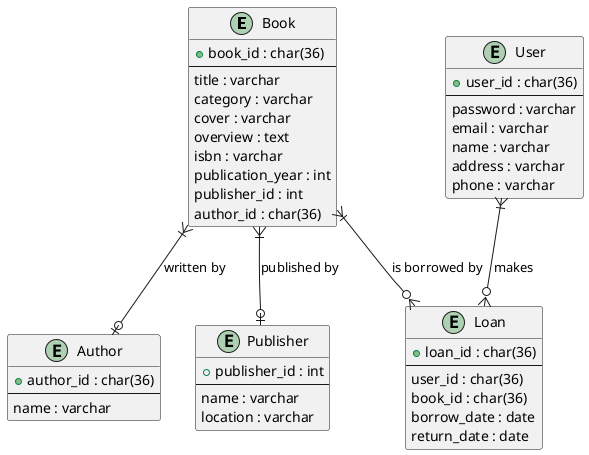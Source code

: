 @startuml

entity "Book" {
  + book_id : char(36)
  --
  title : varchar
  category : varchar
  cover : varchar
  overview : text
  isbn : varchar
  publication_year : int
  publisher_id : int
  author_id : char(36)
}

entity "Author" {
  + author_id : char(36)
  --
  name : varchar
}

entity "Publisher" {
  + publisher_id : int
  --
  name : varchar
  location : varchar
}

entity "User" {
  + user_id : char(36)
  --
  password : varchar
  email : varchar
  name : varchar
  address : varchar
  phone : varchar
}

entity "Loan" {
  + loan_id : char(36)
  --
  user_id : char(36)
  book_id : char(36)
  borrow_date : date
  return_date : date
}

Book }|--o| Author : "written by"
Book }|--o| Publisher : "published by"
User }|--o{ Loan : "makes"
Book }|--o{ Loan : "is borrowed by"

@enduml
